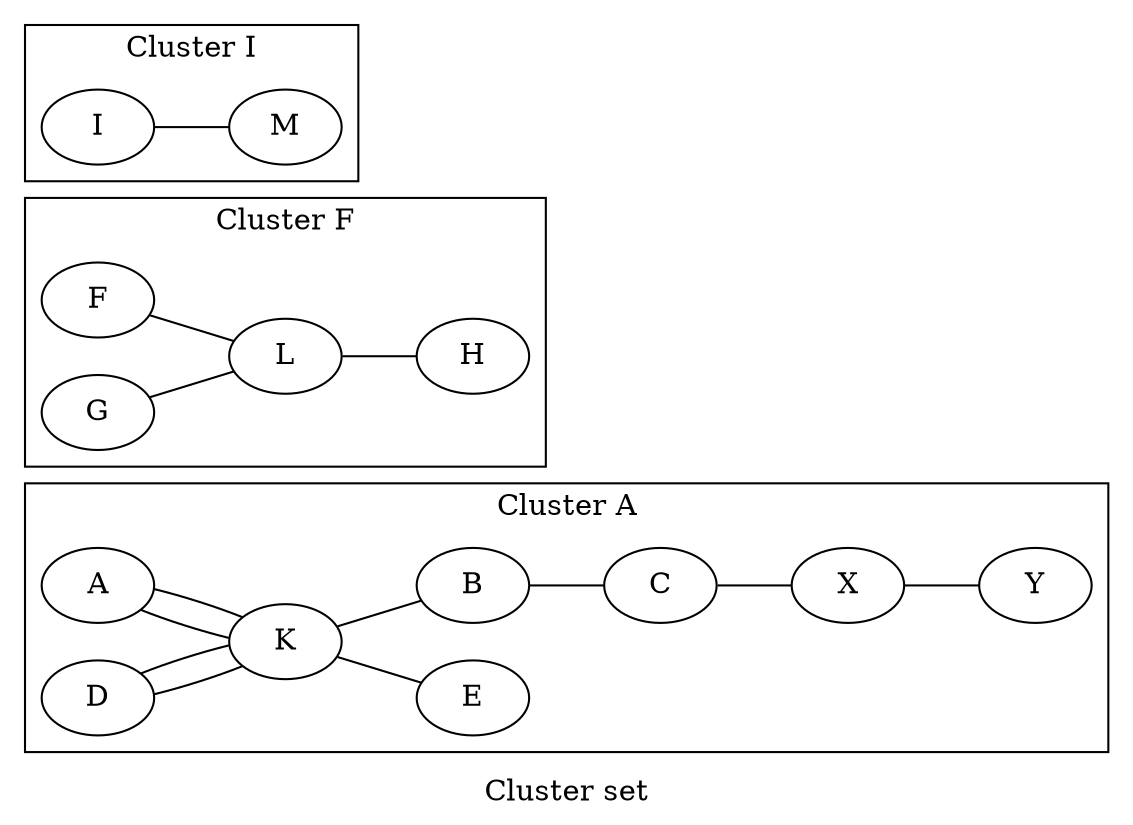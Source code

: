 graph Perl
{
graph [ label="Cluster set" rankdir="LR" ]

subgraph "cluster A"
{
graph [ label="Cluster A" rankdir="LR" ]

"A"
"K"
"A" -- "K" [ label="" ]
"D"
"K"
"D" -- "K" [ label="" ]
"K"
"E"
"K" -- "E" [ label="" ]
}

subgraph "cluster A"
{
graph [ label="Cluster A" rankdir="LR" ]

"A"
"K"
"A" -- "K" [ label="" ]
"B"
"C"
"B" -- "C" [ label="" ]
"C"
"X"
"C" -- "X" [ label="" ]
"D"
"K"
"D" -- "K" [ label="" ]
"K"
"B"
"K" -- "B" [ label="" ]
"X"
"Y"
"X" -- "Y" [ label="" ]
}

subgraph "cluster F"
{
graph [ label="Cluster F" rankdir="LR" ]

"F"
"L"
"F" -- "L" [ label="" ]
"G"
"L"
"G" -- "L" [ label="" ]
"L"
"H"
"L" -- "H" [ label="" ]
}

subgraph "cluster I"
{
graph [ label="Cluster I" rankdir="LR" ]

"I"
"M"
"I" -- "M" [ label="" ]
}
}

